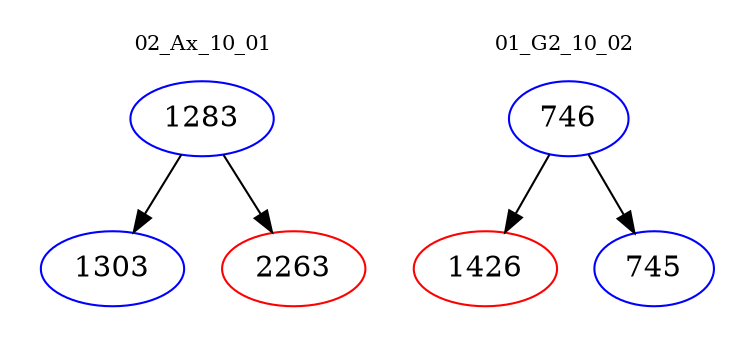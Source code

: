 digraph{
subgraph cluster_0 {
color = white
label = "02_Ax_10_01";
fontsize=10;
T0_1283 [label="1283", color="blue"]
T0_1283 -> T0_1303 [color="black"]
T0_1303 [label="1303", color="blue"]
T0_1283 -> T0_2263 [color="black"]
T0_2263 [label="2263", color="red"]
}
subgraph cluster_1 {
color = white
label = "01_G2_10_02";
fontsize=10;
T1_746 [label="746", color="blue"]
T1_746 -> T1_1426 [color="black"]
T1_1426 [label="1426", color="red"]
T1_746 -> T1_745 [color="black"]
T1_745 [label="745", color="blue"]
}
}
